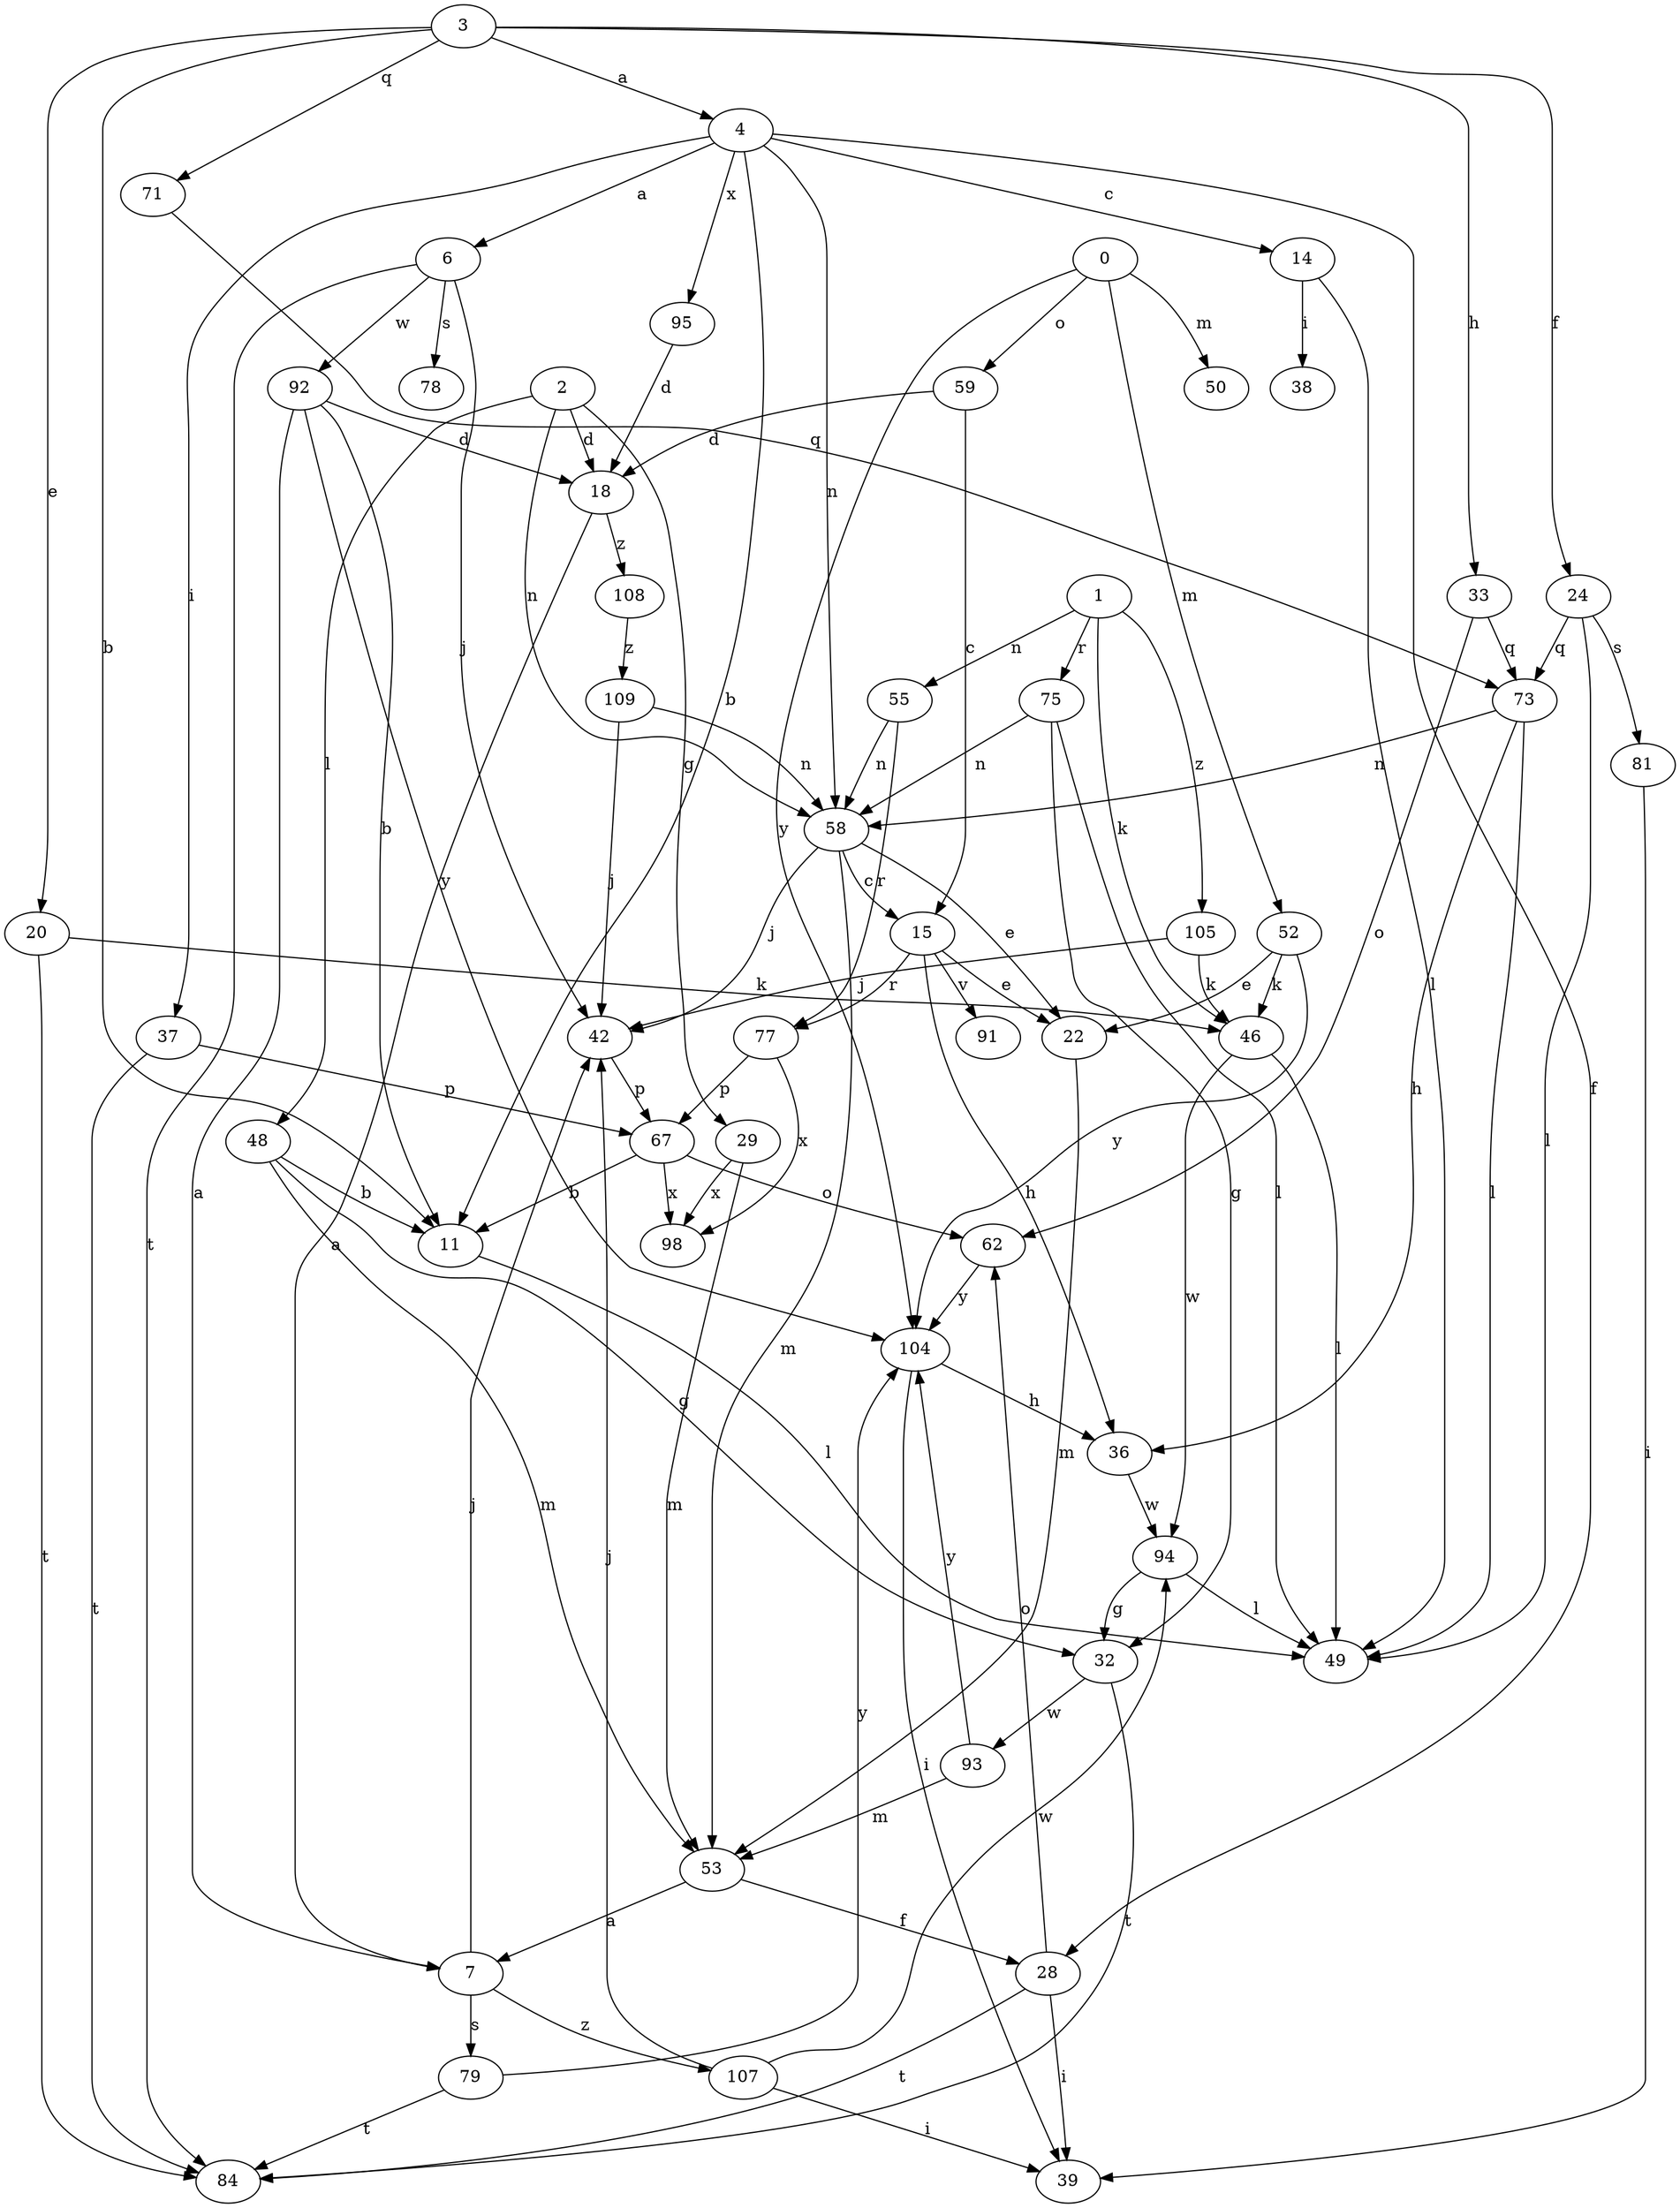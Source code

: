 strict digraph  {
3;
4;
6;
7;
11;
14;
15;
18;
20;
22;
0;
24;
28;
29;
1;
32;
33;
36;
37;
38;
39;
42;
46;
48;
49;
50;
52;
53;
55;
58;
59;
62;
67;
71;
73;
75;
77;
78;
79;
81;
84;
2;
91;
92;
93;
94;
95;
98;
104;
105;
107;
108;
109;
3 -> 4  [label=a];
3 -> 11  [label=b];
3 -> 20  [label=e];
3 -> 24  [label=f];
3 -> 33  [label=h];
3 -> 71  [label=q];
4 -> 6  [label=a];
4 -> 11  [label=b];
4 -> 14  [label=c];
4 -> 28  [label=f];
4 -> 37  [label=i];
4 -> 58  [label=n];
4 -> 95  [label=x];
6 -> 42  [label=j];
6 -> 78  [label=s];
6 -> 84  [label=t];
6 -> 92  [label=w];
7 -> 42  [label=j];
7 -> 79  [label=s];
7 -> 107  [label=z];
11 -> 49  [label=l];
14 -> 38  [label=i];
14 -> 49  [label=l];
15 -> 22  [label=e];
15 -> 36  [label=h];
15 -> 77  [label=r];
15 -> 91  [label=v];
18 -> 7  [label=a];
18 -> 108  [label=z];
20 -> 46  [label=k];
20 -> 84  [label=t];
22 -> 53  [label=m];
0 -> 50  [label=m];
0 -> 52  [label=m];
0 -> 59  [label=o];
0 -> 104  [label=y];
24 -> 49  [label=l];
24 -> 73  [label=q];
24 -> 81  [label=s];
28 -> 39  [label=i];
28 -> 62  [label=o];
28 -> 84  [label=t];
29 -> 53  [label=m];
29 -> 98  [label=x];
1 -> 46  [label=k];
1 -> 55  [label=n];
1 -> 75  [label=r];
1 -> 105  [label=z];
32 -> 84  [label=t];
32 -> 93  [label=w];
33 -> 62  [label=o];
33 -> 73  [label=q];
36 -> 94  [label=w];
37 -> 67  [label=p];
37 -> 84  [label=t];
42 -> 67  [label=p];
46 -> 49  [label=l];
46 -> 94  [label=w];
48 -> 11  [label=b];
48 -> 32  [label=g];
48 -> 53  [label=m];
52 -> 22  [label=e];
52 -> 46  [label=k];
52 -> 104  [label=y];
53 -> 7  [label=a];
53 -> 28  [label=f];
55 -> 58  [label=n];
55 -> 77  [label=r];
58 -> 15  [label=c];
58 -> 22  [label=e];
58 -> 42  [label=j];
58 -> 53  [label=m];
59 -> 15  [label=c];
59 -> 18  [label=d];
62 -> 104  [label=y];
67 -> 11  [label=b];
67 -> 62  [label=o];
67 -> 98  [label=x];
71 -> 73  [label=q];
73 -> 36  [label=h];
73 -> 49  [label=l];
73 -> 58  [label=n];
75 -> 32  [label=g];
75 -> 49  [label=l];
75 -> 58  [label=n];
77 -> 67  [label=p];
77 -> 98  [label=x];
79 -> 84  [label=t];
79 -> 104  [label=y];
81 -> 39  [label=i];
2 -> 18  [label=d];
2 -> 29  [label=g];
2 -> 48  [label=l];
2 -> 58  [label=n];
92 -> 7  [label=a];
92 -> 11  [label=b];
92 -> 18  [label=d];
92 -> 104  [label=y];
93 -> 53  [label=m];
93 -> 104  [label=y];
94 -> 32  [label=g];
94 -> 49  [label=l];
95 -> 18  [label=d];
104 -> 36  [label=h];
104 -> 39  [label=i];
105 -> 42  [label=j];
105 -> 46  [label=k];
107 -> 39  [label=i];
107 -> 42  [label=j];
107 -> 94  [label=w];
108 -> 109  [label=z];
109 -> 42  [label=j];
109 -> 58  [label=n];
}
